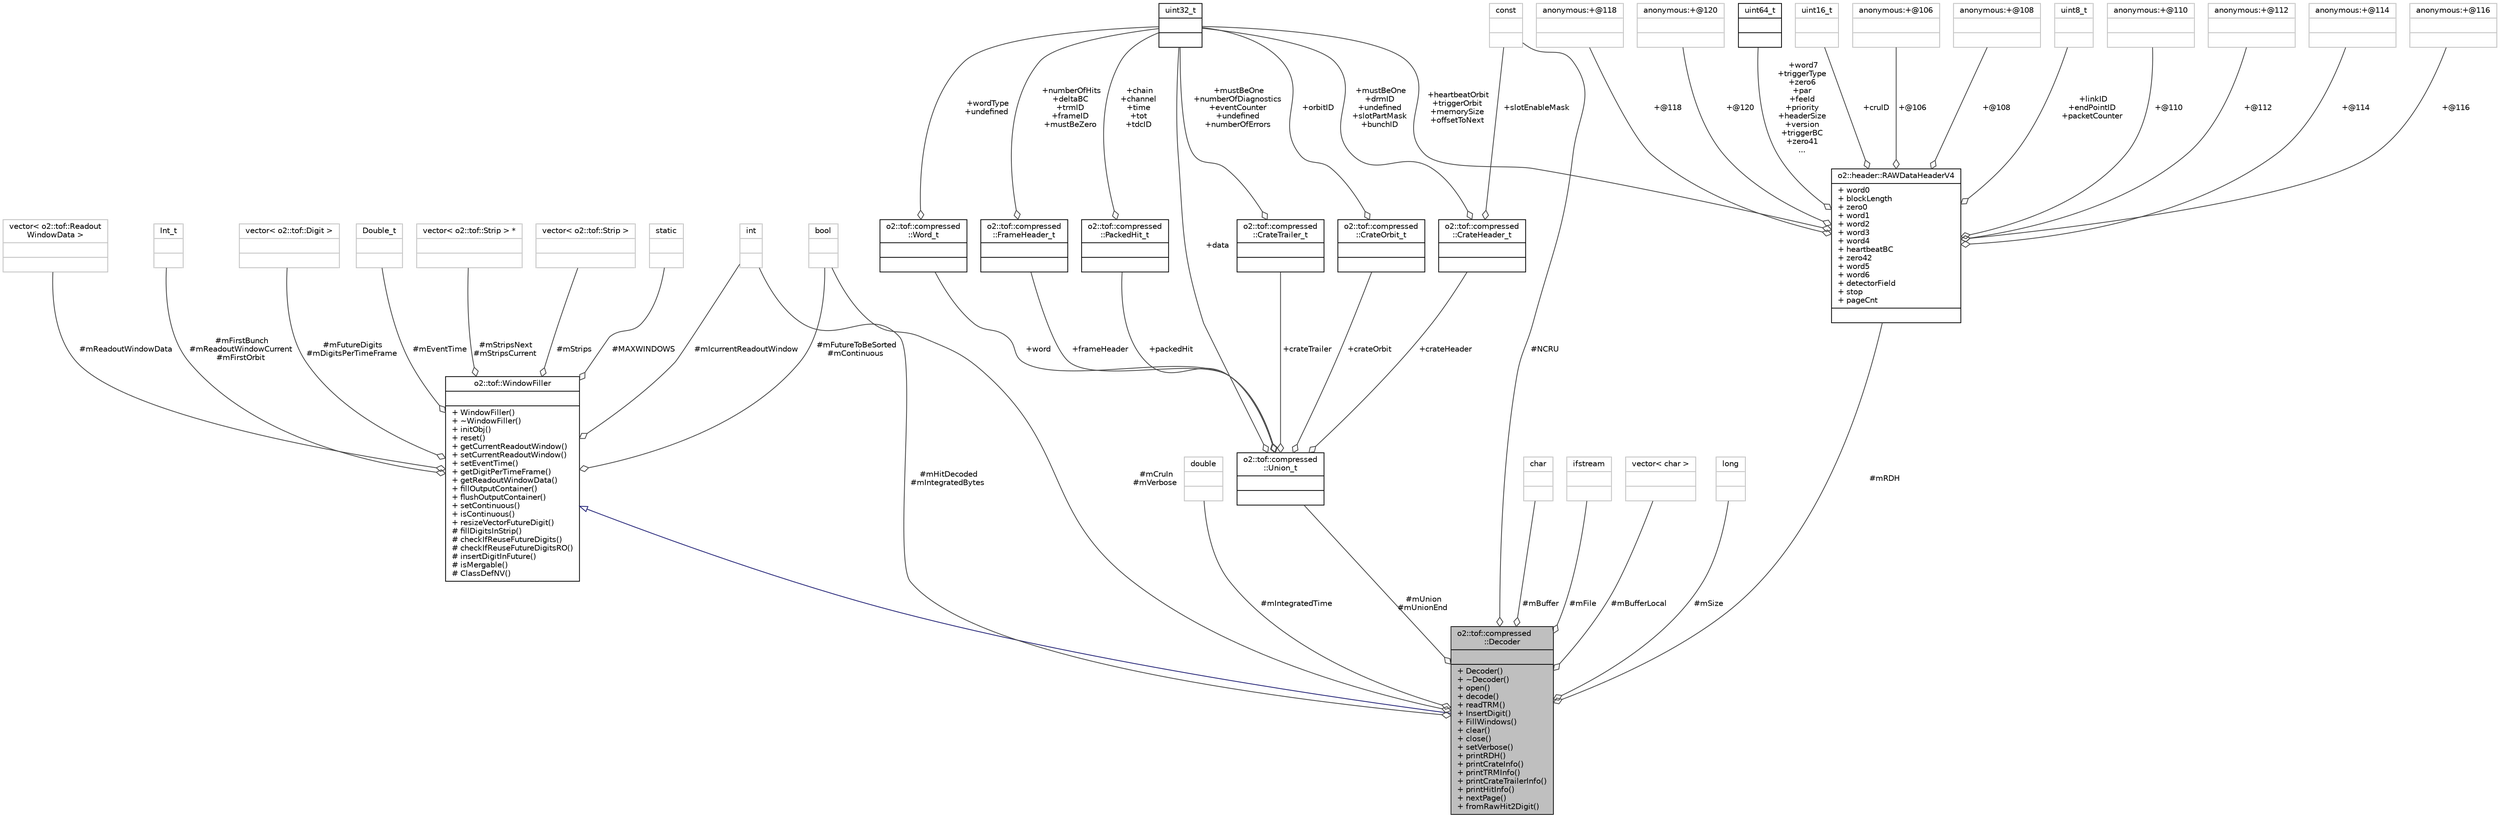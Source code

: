digraph "o2::tof::compressed::Decoder"
{
 // INTERACTIVE_SVG=YES
  bgcolor="transparent";
  edge [fontname="Helvetica",fontsize="10",labelfontname="Helvetica",labelfontsize="10"];
  node [fontname="Helvetica",fontsize="10",shape=record];
  Node2 [label="{o2::tof::compressed\l::Decoder\n||+ Decoder()\l+ ~Decoder()\l+ open()\l+ decode()\l+ readTRM()\l+ InsertDigit()\l+ FillWindows()\l+ clear()\l+ close()\l+ setVerbose()\l+ printRDH()\l+ printCrateInfo()\l+ printTRMInfo()\l+ printCrateTrailerInfo()\l+ printHitInfo()\l+ nextPage()\l+ fromRawHit2Digit()\l}",height=0.2,width=0.4,color="black", fillcolor="grey75", style="filled", fontcolor="black"];
  Node3 -> Node2 [dir="back",color="midnightblue",fontsize="10",style="solid",arrowtail="onormal",fontname="Helvetica"];
  Node3 [label="{o2::tof::WindowFiller\n||+ WindowFiller()\l+ ~WindowFiller()\l+ initObj()\l+ reset()\l+ getCurrentReadoutWindow()\l+ setCurrentReadoutWindow()\l+ setEventTime()\l+ getDigitPerTimeFrame()\l+ getReadoutWindowData()\l+ fillOutputContainer()\l+ flushOutputContainer()\l+ setContinuous()\l+ isContinuous()\l+ resizeVectorFutureDigit()\l# fillDigitsInStrip()\l# checkIfReuseFutureDigits()\l# checkIfReuseFutureDigitsRO()\l# insertDigitInFuture()\l# isMergable()\l# ClassDefNV()\l}",height=0.2,width=0.4,color="black",URL="$db/d26/classo2_1_1tof_1_1WindowFiller.html"];
  Node4 -> Node3 [color="grey25",fontsize="10",style="solid",label=" #mStripsNext\n#mStripsCurrent" ,arrowhead="odiamond",fontname="Helvetica"];
  Node4 [label="{vector\< o2::tof::Strip \> *\n||}",height=0.2,width=0.4,color="grey75"];
  Node5 -> Node3 [color="grey25",fontsize="10",style="solid",label=" #mStrips" ,arrowhead="odiamond",fontname="Helvetica"];
  Node5 [label="{vector\< o2::tof::Strip \>\n||}",height=0.2,width=0.4,color="grey75"];
  Node6 -> Node3 [color="grey25",fontsize="10",style="solid",label=" #mReadoutWindowData" ,arrowhead="odiamond",fontname="Helvetica"];
  Node6 [label="{vector\< o2::tof::Readout\lWindowData \>\n||}",height=0.2,width=0.4,color="grey75"];
  Node7 -> Node3 [color="grey25",fontsize="10",style="solid",label=" #mFutureDigits\n#mDigitsPerTimeFrame" ,arrowhead="odiamond",fontname="Helvetica"];
  Node7 [label="{vector\< o2::tof::Digit \>\n||}",height=0.2,width=0.4,color="grey75"];
  Node8 -> Node3 [color="grey25",fontsize="10",style="solid",label=" #mEventTime" ,arrowhead="odiamond",fontname="Helvetica"];
  Node8 [label="{Double_t\n||}",height=0.2,width=0.4,color="grey75"];
  Node9 -> Node3 [color="grey25",fontsize="10",style="solid",label=" #mIcurrentReadoutWindow" ,arrowhead="odiamond",fontname="Helvetica"];
  Node9 [label="{int\n||}",height=0.2,width=0.4,color="grey75"];
  Node10 -> Node3 [color="grey25",fontsize="10",style="solid",label=" #mFutureToBeSorted\n#mContinuous" ,arrowhead="odiamond",fontname="Helvetica"];
  Node10 [label="{bool\n||}",height=0.2,width=0.4,color="grey75"];
  Node11 -> Node3 [color="grey25",fontsize="10",style="solid",label=" #MAXWINDOWS" ,arrowhead="odiamond",fontname="Helvetica"];
  Node11 [label="{static\n||}",height=0.2,width=0.4,color="grey75"];
  Node12 -> Node3 [color="grey25",fontsize="10",style="solid",label=" #mFirstBunch\n#mReadoutWindowCurrent\n#mFirstOrbit" ,arrowhead="odiamond",fontname="Helvetica"];
  Node12 [label="{Int_t\n||}",height=0.2,width=0.4,color="grey75"];
  Node13 -> Node2 [color="grey25",fontsize="10",style="solid",label=" #mIntegratedTime" ,arrowhead="odiamond",fontname="Helvetica"];
  Node13 [label="{double\n||}",height=0.2,width=0.4,color="grey75"];
  Node14 -> Node2 [color="grey25",fontsize="10",style="solid",label=" #mUnion\n#mUnionEnd" ,arrowhead="odiamond",fontname="Helvetica"];
  Node14 [label="{o2::tof::compressed\l::Union_t\n||}",height=0.2,width=0.4,color="black",URL="$df/dd7/uniono2_1_1tof_1_1compressed_1_1Union__t.html"];
  Node15 -> Node14 [color="grey25",fontsize="10",style="solid",label=" +packedHit" ,arrowhead="odiamond",fontname="Helvetica"];
  Node15 [label="{o2::tof::compressed\l::PackedHit_t\n||}",height=0.2,width=0.4,color="black",URL="$df/d87/structo2_1_1tof_1_1compressed_1_1PackedHit__t.html"];
  Node16 -> Node15 [color="grey25",fontsize="10",style="solid",label=" +chain\n+channel\n+time\n+tot\n+tdcID" ,arrowhead="odiamond",fontname="Helvetica"];
  Node16 [label="{uint32_t\n||}",height=0.2,width=0.4,color="black",URL="$d3/d87/classuint32__t.html"];
  Node17 -> Node14 [color="grey25",fontsize="10",style="solid",label=" +crateTrailer" ,arrowhead="odiamond",fontname="Helvetica"];
  Node17 [label="{o2::tof::compressed\l::CrateTrailer_t\n||}",height=0.2,width=0.4,color="black",URL="$dc/d31/structo2_1_1tof_1_1compressed_1_1CrateTrailer__t.html"];
  Node16 -> Node17 [color="grey25",fontsize="10",style="solid",label=" +mustBeOne\n+numberOfDiagnostics\n+eventCounter\n+undefined\n+numberOfErrors" ,arrowhead="odiamond",fontname="Helvetica"];
  Node18 -> Node14 [color="grey25",fontsize="10",style="solid",label=" +crateOrbit" ,arrowhead="odiamond",fontname="Helvetica"];
  Node18 [label="{o2::tof::compressed\l::CrateOrbit_t\n||}",height=0.2,width=0.4,color="black",URL="$d0/df7/structo2_1_1tof_1_1compressed_1_1CrateOrbit__t.html"];
  Node16 -> Node18 [color="grey25",fontsize="10",style="solid",label=" +orbitID" ,arrowhead="odiamond",fontname="Helvetica"];
  Node19 -> Node14 [color="grey25",fontsize="10",style="solid",label=" +word" ,arrowhead="odiamond",fontname="Helvetica"];
  Node19 [label="{o2::tof::compressed\l::Word_t\n||}",height=0.2,width=0.4,color="black",URL="$d5/d0d/structo2_1_1tof_1_1compressed_1_1Word__t.html"];
  Node16 -> Node19 [color="grey25",fontsize="10",style="solid",label=" +wordType\n+undefined" ,arrowhead="odiamond",fontname="Helvetica"];
  Node16 -> Node14 [color="grey25",fontsize="10",style="solid",label=" +data" ,arrowhead="odiamond",fontname="Helvetica"];
  Node20 -> Node14 [color="grey25",fontsize="10",style="solid",label=" +frameHeader" ,arrowhead="odiamond",fontname="Helvetica"];
  Node20 [label="{o2::tof::compressed\l::FrameHeader_t\n||}",height=0.2,width=0.4,color="black",URL="$df/d7e/structo2_1_1tof_1_1compressed_1_1FrameHeader__t.html"];
  Node16 -> Node20 [color="grey25",fontsize="10",style="solid",label=" +numberOfHits\n+deltaBC\n+trmID\n+frameID\n+mustBeZero" ,arrowhead="odiamond",fontname="Helvetica"];
  Node21 -> Node14 [color="grey25",fontsize="10",style="solid",label=" +crateHeader" ,arrowhead="odiamond",fontname="Helvetica"];
  Node21 [label="{o2::tof::compressed\l::CrateHeader_t\n||}",height=0.2,width=0.4,color="black",URL="$d5/da4/structo2_1_1tof_1_1compressed_1_1CrateHeader__t.html"];
  Node16 -> Node21 [color="grey25",fontsize="10",style="solid",label=" +mustBeOne\n+drmID\n+undefined\n+slotPartMask\n+bunchID" ,arrowhead="odiamond",fontname="Helvetica"];
  Node22 -> Node21 [color="grey25",fontsize="10",style="solid",label=" +slotEnableMask" ,arrowhead="odiamond",fontname="Helvetica"];
  Node22 [label="{const\n||}",height=0.2,width=0.4,color="grey75"];
  Node23 -> Node2 [color="grey25",fontsize="10",style="solid",label=" #mBuffer" ,arrowhead="odiamond",fontname="Helvetica"];
  Node23 [label="{char\n||}",height=0.2,width=0.4,color="grey75"];
  Node24 -> Node2 [color="grey25",fontsize="10",style="solid",label=" #mFile" ,arrowhead="odiamond",fontname="Helvetica"];
  Node24 [label="{ifstream\n||}",height=0.2,width=0.4,color="grey75"];
  Node25 -> Node2 [color="grey25",fontsize="10",style="solid",label=" #mBufferLocal" ,arrowhead="odiamond",fontname="Helvetica"];
  Node25 [label="{vector\< char \>\n||}",height=0.2,width=0.4,color="grey75"];
  Node9 -> Node2 [color="grey25",fontsize="10",style="solid",label=" #mHitDecoded\n#mIntegratedBytes" ,arrowhead="odiamond",fontname="Helvetica"];
  Node10 -> Node2 [color="grey25",fontsize="10",style="solid",label=" #mCruIn\n#mVerbose" ,arrowhead="odiamond",fontname="Helvetica"];
  Node26 -> Node2 [color="grey25",fontsize="10",style="solid",label=" #mSize" ,arrowhead="odiamond",fontname="Helvetica"];
  Node26 [label="{long\n||}",height=0.2,width=0.4,color="grey75"];
  Node22 -> Node2 [color="grey25",fontsize="10",style="solid",label=" #NCRU" ,arrowhead="odiamond",fontname="Helvetica"];
  Node27 -> Node2 [color="grey25",fontsize="10",style="solid",label=" #mRDH" ,arrowhead="odiamond",fontname="Helvetica"];
  Node27 [label="{o2::header::RAWDataHeaderV4\n|+ word0\l+ blockLength\l+ zero0\l+ word1\l+ word2\l+ word3\l+ word4\l+ heartbeatBC\l+ zero42\l+ word5\l+ word6\l+ detectorField\l+ stop\l+ pageCnt\l|}",height=0.2,width=0.4,color="black",URL="$d8/d47/structo2_1_1header_1_1RAWDataHeaderV4.html"];
  Node28 -> Node27 [color="grey25",fontsize="10",style="solid",label=" +@120" ,arrowhead="odiamond",fontname="Helvetica"];
  Node28 [label="{anonymous:+@120\n||}",height=0.2,width=0.4,color="grey75"];
  Node29 -> Node27 [color="grey25",fontsize="10",style="solid",label=" +word7\n+triggerType\n+zero6\n+par\n+feeId\n+priority\n+headerSize\n+version\n+triggerBC\n+zero41\n..." ,arrowhead="odiamond",fontname="Helvetica"];
  Node29 [label="{uint64_t\n||}",height=0.2,width=0.4,color="black",URL="$d6/d30/classuint64__t.html"];
  Node30 -> Node27 [color="grey25",fontsize="10",style="solid",label=" +cruID" ,arrowhead="odiamond",fontname="Helvetica"];
  Node30 [label="{uint16_t\n||}",height=0.2,width=0.4,color="grey75"];
  Node31 -> Node27 [color="grey25",fontsize="10",style="solid",label=" +@106" ,arrowhead="odiamond",fontname="Helvetica"];
  Node31 [label="{anonymous:+@106\n||}",height=0.2,width=0.4,color="grey75"];
  Node32 -> Node27 [color="grey25",fontsize="10",style="solid",label=" +@108" ,arrowhead="odiamond",fontname="Helvetica"];
  Node32 [label="{anonymous:+@108\n||}",height=0.2,width=0.4,color="grey75"];
  Node33 -> Node27 [color="grey25",fontsize="10",style="solid",label=" +linkID\n+endPointID\n+packetCounter" ,arrowhead="odiamond",fontname="Helvetica"];
  Node33 [label="{uint8_t\n||}",height=0.2,width=0.4,color="grey75"];
  Node34 -> Node27 [color="grey25",fontsize="10",style="solid",label=" +@110" ,arrowhead="odiamond",fontname="Helvetica"];
  Node34 [label="{anonymous:+@110\n||}",height=0.2,width=0.4,color="grey75"];
  Node16 -> Node27 [color="grey25",fontsize="10",style="solid",label=" +heartbeatOrbit\n+triggerOrbit\n+memorySize\n+offsetToNext" ,arrowhead="odiamond",fontname="Helvetica"];
  Node35 -> Node27 [color="grey25",fontsize="10",style="solid",label=" +@112" ,arrowhead="odiamond",fontname="Helvetica"];
  Node35 [label="{anonymous:+@112\n||}",height=0.2,width=0.4,color="grey75"];
  Node36 -> Node27 [color="grey25",fontsize="10",style="solid",label=" +@114" ,arrowhead="odiamond",fontname="Helvetica"];
  Node36 [label="{anonymous:+@114\n||}",height=0.2,width=0.4,color="grey75"];
  Node37 -> Node27 [color="grey25",fontsize="10",style="solid",label=" +@116" ,arrowhead="odiamond",fontname="Helvetica"];
  Node37 [label="{anonymous:+@116\n||}",height=0.2,width=0.4,color="grey75"];
  Node38 -> Node27 [color="grey25",fontsize="10",style="solid",label=" +@118" ,arrowhead="odiamond",fontname="Helvetica"];
  Node38 [label="{anonymous:+@118\n||}",height=0.2,width=0.4,color="grey75"];
}
